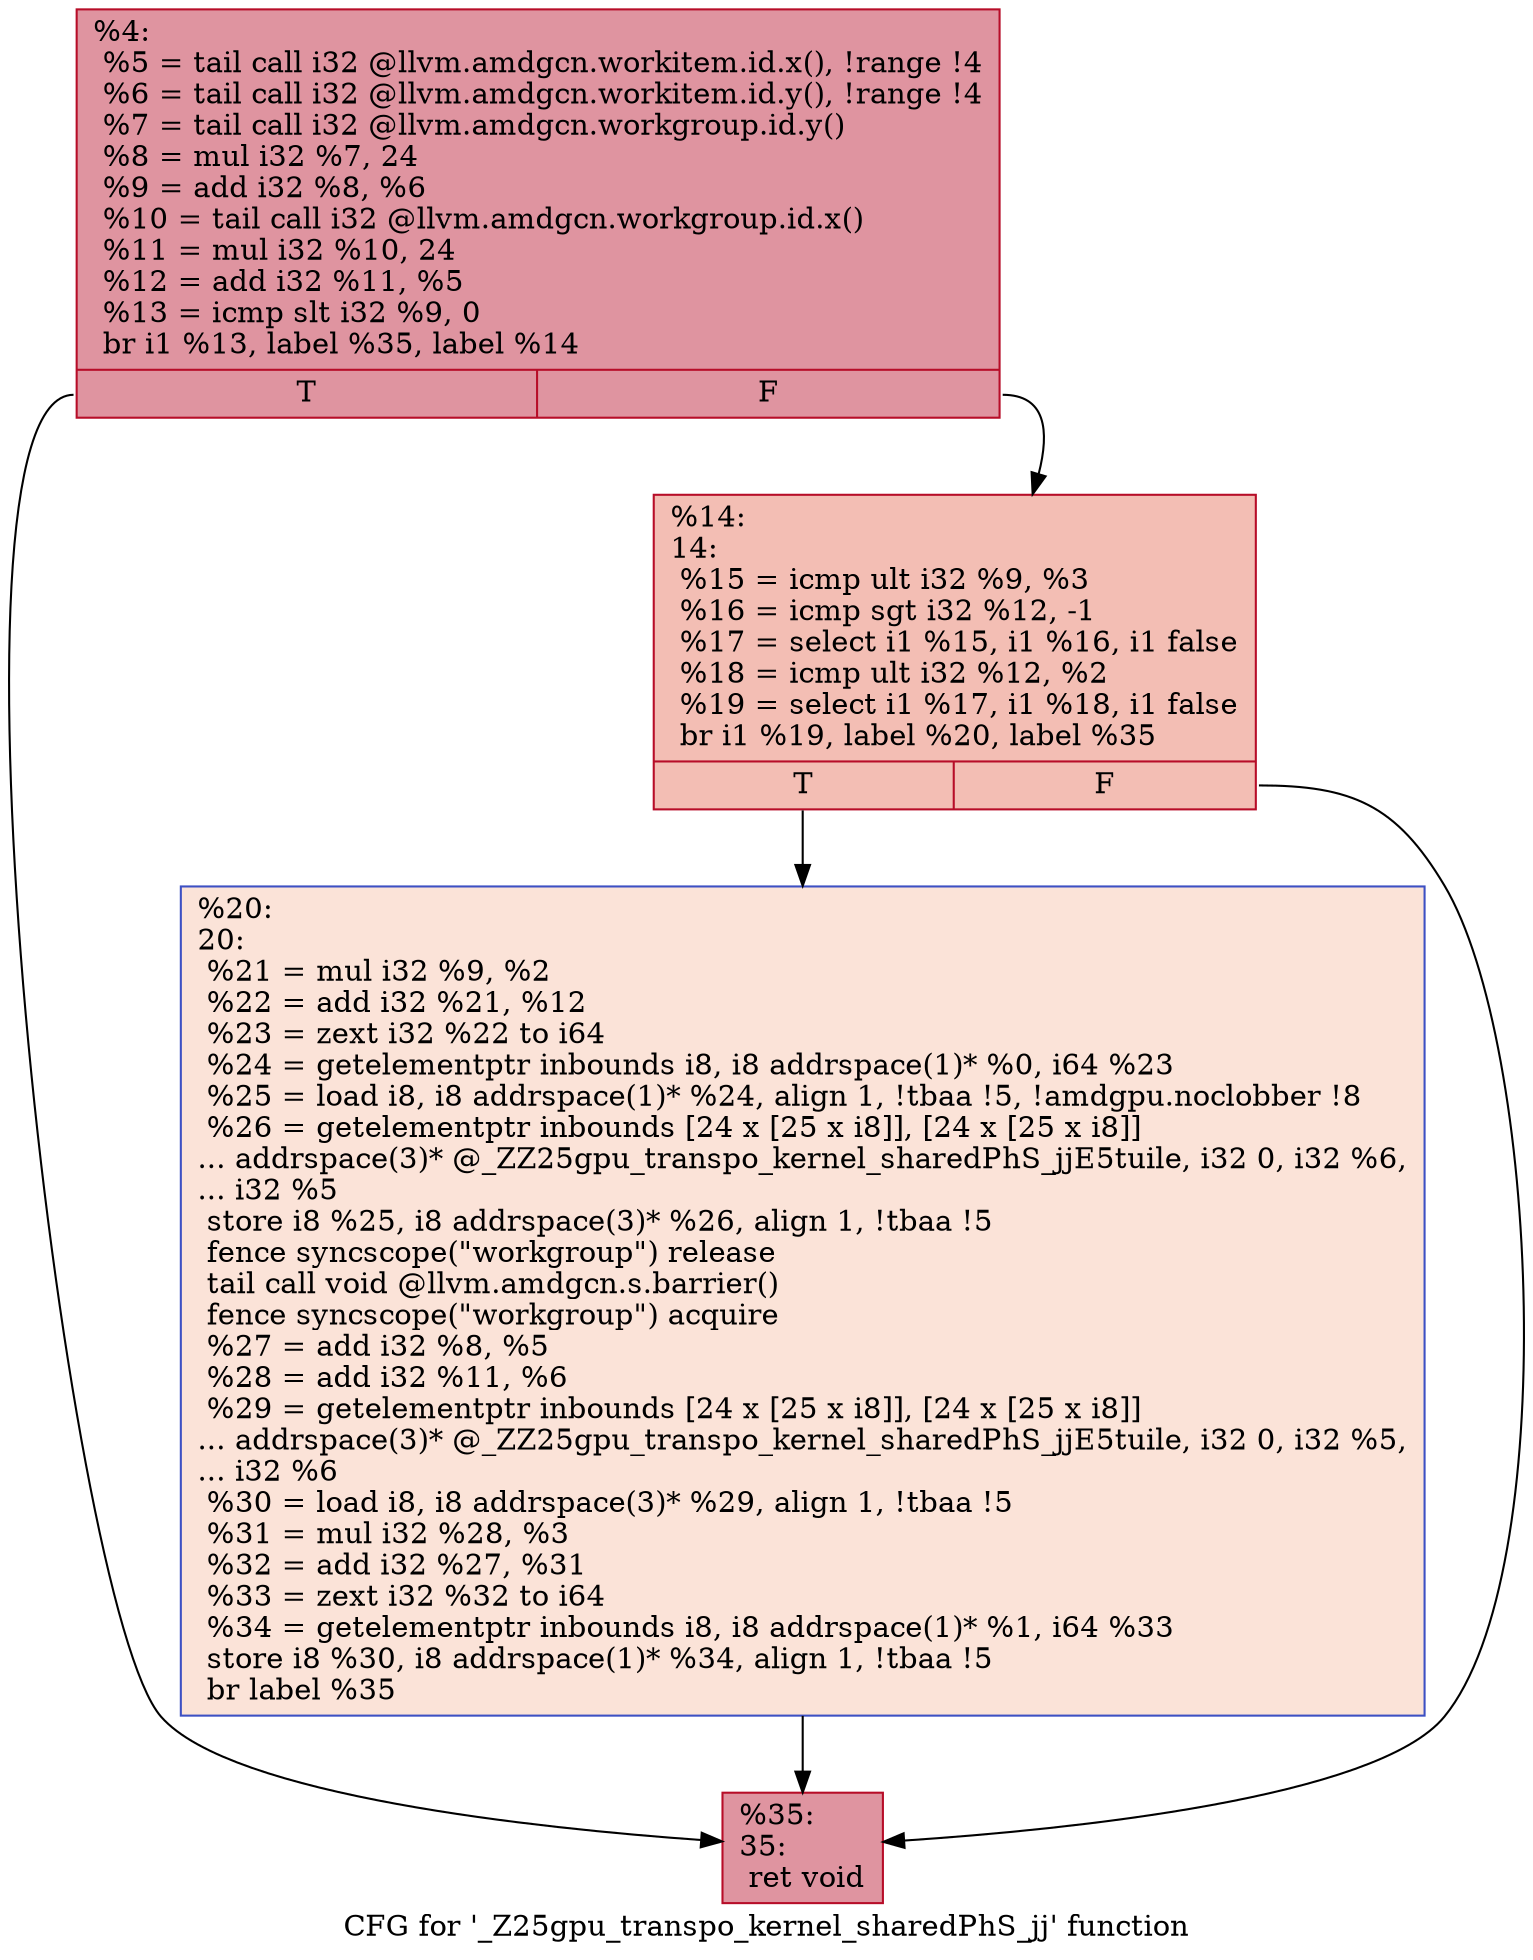 digraph "CFG for '_Z25gpu_transpo_kernel_sharedPhS_jj' function" {
	label="CFG for '_Z25gpu_transpo_kernel_sharedPhS_jj' function";

	Node0x5ac8fa0 [shape=record,color="#b70d28ff", style=filled, fillcolor="#b70d2870",label="{%4:\l  %5 = tail call i32 @llvm.amdgcn.workitem.id.x(), !range !4\l  %6 = tail call i32 @llvm.amdgcn.workitem.id.y(), !range !4\l  %7 = tail call i32 @llvm.amdgcn.workgroup.id.y()\l  %8 = mul i32 %7, 24\l  %9 = add i32 %8, %6\l  %10 = tail call i32 @llvm.amdgcn.workgroup.id.x()\l  %11 = mul i32 %10, 24\l  %12 = add i32 %11, %5\l  %13 = icmp slt i32 %9, 0\l  br i1 %13, label %35, label %14\l|{<s0>T|<s1>F}}"];
	Node0x5ac8fa0:s0 -> Node0x5acb2f0;
	Node0x5ac8fa0:s1 -> Node0x5acb380;
	Node0x5acb380 [shape=record,color="#b70d28ff", style=filled, fillcolor="#e36c5570",label="{%14:\l14:                                               \l  %15 = icmp ult i32 %9, %3\l  %16 = icmp sgt i32 %12, -1\l  %17 = select i1 %15, i1 %16, i1 false\l  %18 = icmp ult i32 %12, %2\l  %19 = select i1 %17, i1 %18, i1 false\l  br i1 %19, label %20, label %35\l|{<s0>T|<s1>F}}"];
	Node0x5acb380:s0 -> Node0x5acae60;
	Node0x5acb380:s1 -> Node0x5acb2f0;
	Node0x5acae60 [shape=record,color="#3d50c3ff", style=filled, fillcolor="#f6bfa670",label="{%20:\l20:                                               \l  %21 = mul i32 %9, %2\l  %22 = add i32 %21, %12\l  %23 = zext i32 %22 to i64\l  %24 = getelementptr inbounds i8, i8 addrspace(1)* %0, i64 %23\l  %25 = load i8, i8 addrspace(1)* %24, align 1, !tbaa !5, !amdgpu.noclobber !8\l  %26 = getelementptr inbounds [24 x [25 x i8]], [24 x [25 x i8]]\l... addrspace(3)* @_ZZ25gpu_transpo_kernel_sharedPhS_jjE5tuile, i32 0, i32 %6,\l... i32 %5\l  store i8 %25, i8 addrspace(3)* %26, align 1, !tbaa !5\l  fence syncscope(\"workgroup\") release\l  tail call void @llvm.amdgcn.s.barrier()\l  fence syncscope(\"workgroup\") acquire\l  %27 = add i32 %8, %5\l  %28 = add i32 %11, %6\l  %29 = getelementptr inbounds [24 x [25 x i8]], [24 x [25 x i8]]\l... addrspace(3)* @_ZZ25gpu_transpo_kernel_sharedPhS_jjE5tuile, i32 0, i32 %5,\l... i32 %6\l  %30 = load i8, i8 addrspace(3)* %29, align 1, !tbaa !5\l  %31 = mul i32 %28, %3\l  %32 = add i32 %27, %31\l  %33 = zext i32 %32 to i64\l  %34 = getelementptr inbounds i8, i8 addrspace(1)* %1, i64 %33\l  store i8 %30, i8 addrspace(1)* %34, align 1, !tbaa !5\l  br label %35\l}"];
	Node0x5acae60 -> Node0x5acb2f0;
	Node0x5acb2f0 [shape=record,color="#b70d28ff", style=filled, fillcolor="#b70d2870",label="{%35:\l35:                                               \l  ret void\l}"];
}
